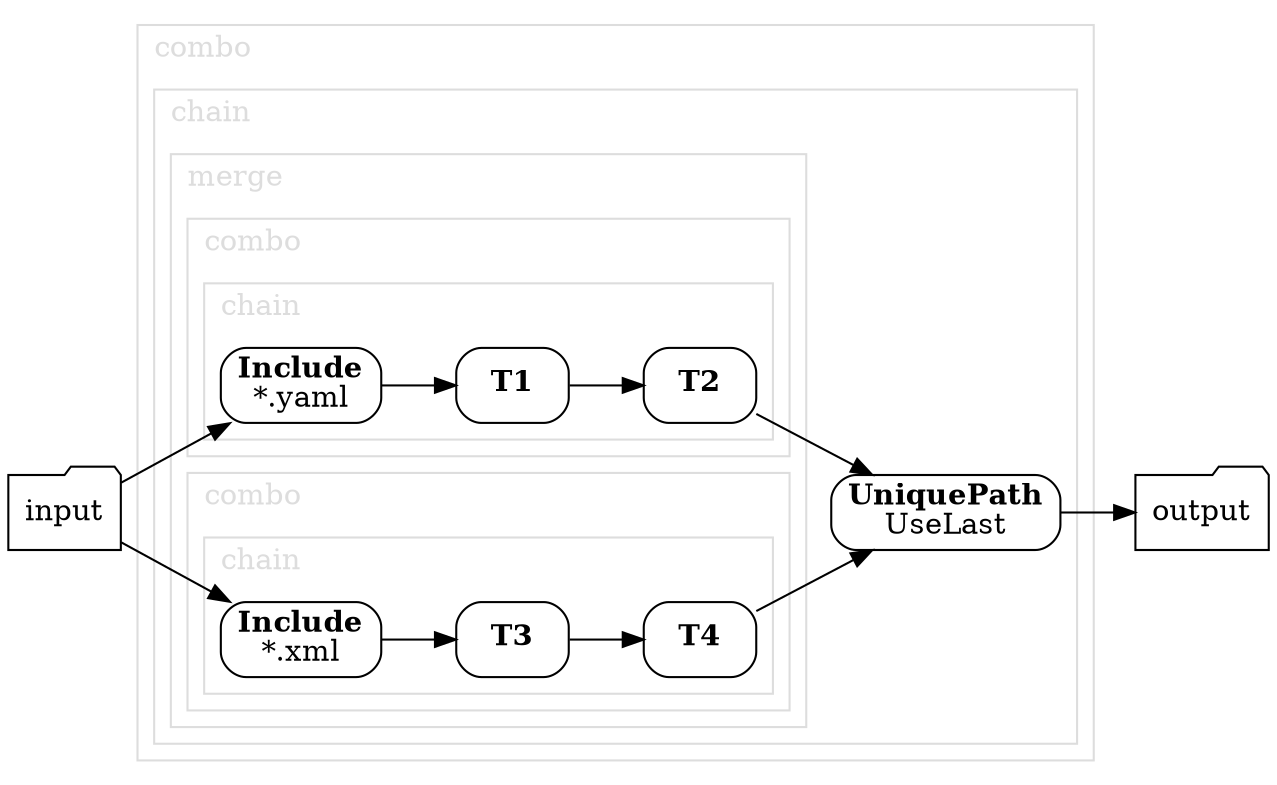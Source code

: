 // This file was auto-generated from combo1.yaml - DO NOT MODIFY

digraph G {
  rankdir="LR";
  labeljust="l";
  node [shape="rect"; style="rounded"; ]


  String_5ce33a58 [label="input"; shape="folder"; ]
  String_78a287ed [label="output"; shape="folder"; ]

  UniquePath_2756c0a7 -> String_78a287ed;
  String_5ce33a58 -> Include_3f1c5af9;
  String_5ce33a58 -> Include_5ef0d29e;

  subgraph cluster_5733f295 {
    label=<combo>;
    color="#DDDDDD";
    fontcolor="#dddddd";

    subgraph cluster_83298d7 {
      label=<chain>;
      color="#DDDDDD";
      fontcolor="#dddddd";

      UniquePath_2756c0a7 [label=<<b>UniquePath</b><br/>UseLast>; ]

      T4_1e1d3956 -> UniquePath_2756c0a7;
      T2_5b40ceb -> UniquePath_2756c0a7;

      subgraph cluster_7d3430a7 {
        label=<merge>;
        color="#DDDDDD";
        fontcolor="#dddddd";

        subgraph cluster_efde75f {
          label=<combo>;
          color="#DDDDDD";
          fontcolor="#dddddd";

          subgraph cluster_6c8bca63 {
            label=<chain>;
            color="#DDDDDD";
            fontcolor="#dddddd";

            Include_5ef0d29e [label=<<b>Include</b><br/>*.yaml>; ]
            T1_618c5d94 [label=<<b>T1</b>>; ]
            T2_5b40ceb [label=<<b>T2</b>>; ]

            Include_5ef0d29e -> T1_618c5d94;
            T1_618c5d94 -> T2_5b40ceb;
          }
        }
        subgraph cluster_2bef51f2 {
          label=<combo>;
          color="#DDDDDD";
          fontcolor="#dddddd";

          subgraph cluster_1bc715b8 {
            label=<chain>;
            color="#DDDDDD";
            fontcolor="#dddddd";

            Include_3f1c5af9 [label=<<b>Include</b><br/>*.xml>; ]
            T3_30f5a68a [label=<<b>T3</b>>; ]
            T4_1e1d3956 [label=<<b>T4</b>>; ]

            Include_3f1c5af9 -> T3_30f5a68a;
            T3_30f5a68a -> T4_1e1d3956;
          }
        }
      }
    }
  }
}
